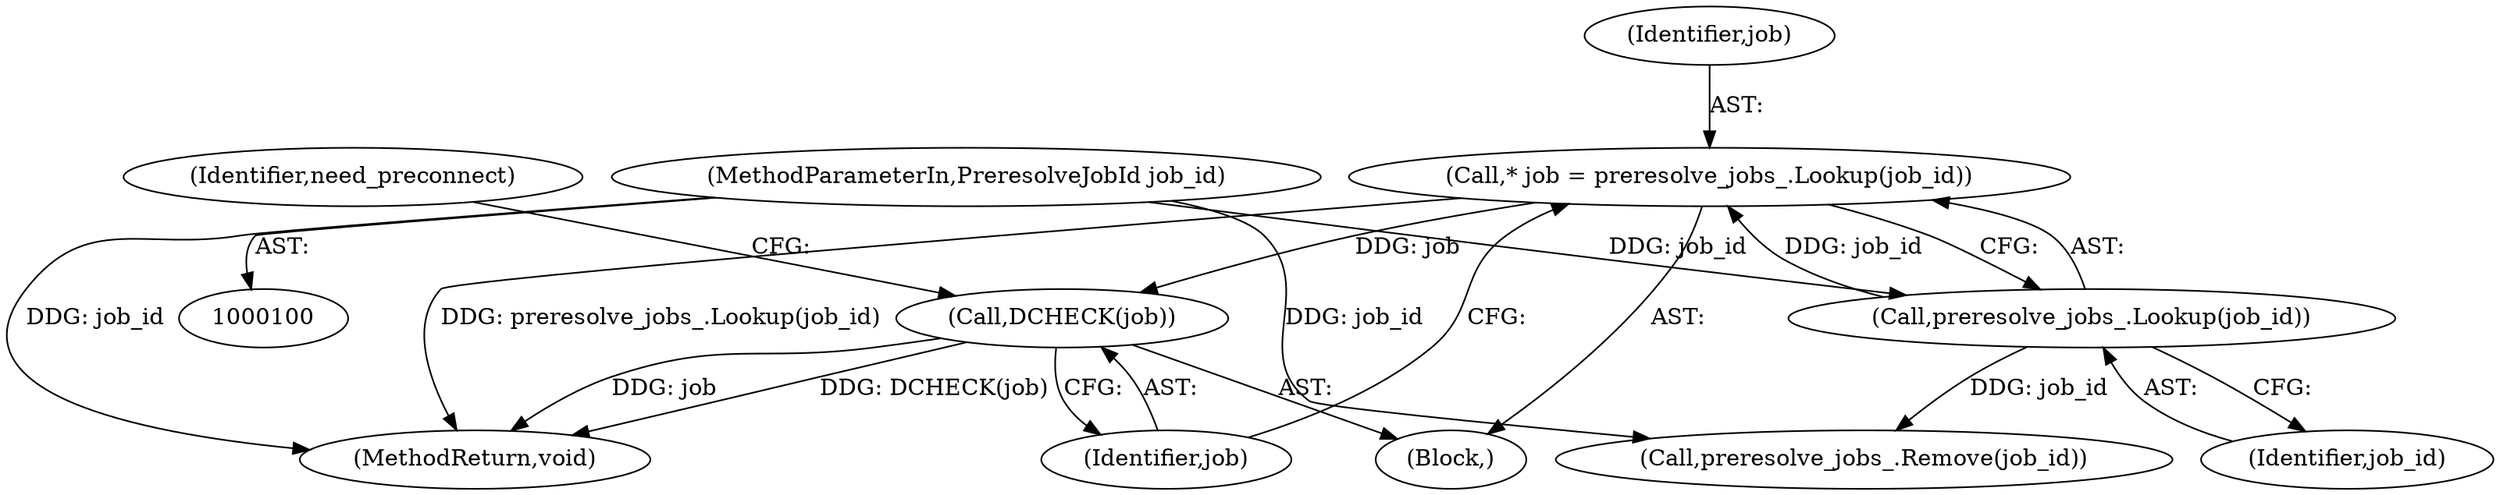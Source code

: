digraph "0_Chrome_fec26ff33bf372476a70326f3669a35f34a9d474_6@pointer" {
"1000107" [label="(Call,* job = preresolve_jobs_.Lookup(job_id))"];
"1000109" [label="(Call,preresolve_jobs_.Lookup(job_id))"];
"1000101" [label="(MethodParameterIn,PreresolveJobId job_id)"];
"1000111" [label="(Call,DCHECK(job))"];
"1000108" [label="(Identifier,job)"];
"1000101" [label="(MethodParameterIn,PreresolveJobId job_id)"];
"1000150" [label="(Call,preresolve_jobs_.Remove(job_id))"];
"1000103" [label="(Block,)"];
"1000109" [label="(Call,preresolve_jobs_.Lookup(job_id))"];
"1000107" [label="(Call,* job = preresolve_jobs_.Lookup(job_id))"];
"1000110" [label="(Identifier,job_id)"];
"1000111" [label="(Call,DCHECK(job))"];
"1000115" [label="(Identifier,need_preconnect)"];
"1000173" [label="(MethodReturn,void)"];
"1000112" [label="(Identifier,job)"];
"1000107" -> "1000103"  [label="AST: "];
"1000107" -> "1000109"  [label="CFG: "];
"1000108" -> "1000107"  [label="AST: "];
"1000109" -> "1000107"  [label="AST: "];
"1000112" -> "1000107"  [label="CFG: "];
"1000107" -> "1000173"  [label="DDG: preresolve_jobs_.Lookup(job_id)"];
"1000109" -> "1000107"  [label="DDG: job_id"];
"1000107" -> "1000111"  [label="DDG: job"];
"1000109" -> "1000110"  [label="CFG: "];
"1000110" -> "1000109"  [label="AST: "];
"1000101" -> "1000109"  [label="DDG: job_id"];
"1000109" -> "1000150"  [label="DDG: job_id"];
"1000101" -> "1000100"  [label="AST: "];
"1000101" -> "1000173"  [label="DDG: job_id"];
"1000101" -> "1000150"  [label="DDG: job_id"];
"1000111" -> "1000103"  [label="AST: "];
"1000111" -> "1000112"  [label="CFG: "];
"1000112" -> "1000111"  [label="AST: "];
"1000115" -> "1000111"  [label="CFG: "];
"1000111" -> "1000173"  [label="DDG: job"];
"1000111" -> "1000173"  [label="DDG: DCHECK(job)"];
}
